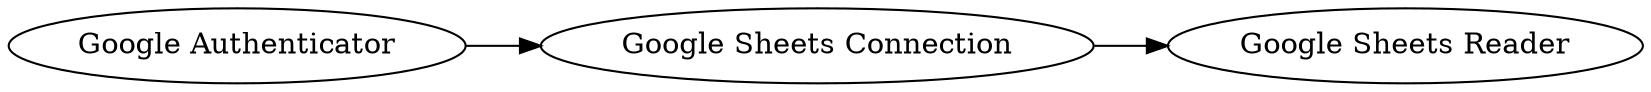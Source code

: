 digraph {
	280 -> 278
	282 -> 280
	282 [label="Google Authenticator"]
	280 [label="Google Sheets Connection"]
	278 [label="Google Sheets Reader"]
	rankdir=LR
}

